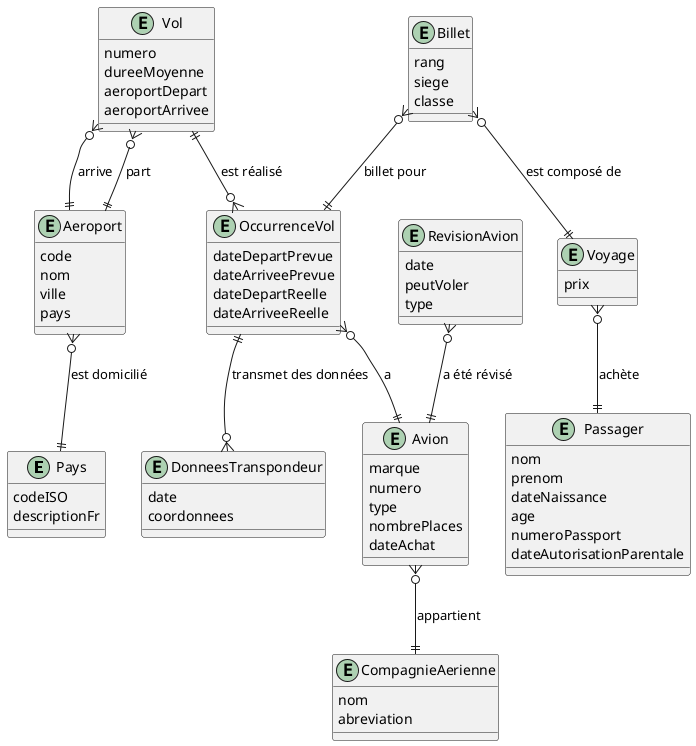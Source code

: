 @startuml erd_airline_reservation_logique

entity Pays {
    codeISO
    descriptionFr
}

entity Aeroport {
    code
    nom
    ville
    pays
}

entity OccurrenceVol {
    dateDepartPrevue
    dateArriveePrevue
    dateDepartReelle
    dateArriveeReelle
}

entity Vol {
    numero
    dureeMoyenne
    aeroportDepart
    aeroportArrivee
}

entity DonneesTranspondeur {
    date
    coordonnees
}

entity Avion {
    marque
    numero
    type
    nombrePlaces
    dateAchat
}

entity RevisionAvion {
    date
    peutVoler
    type 
    ' https://fr.wikipedia.org/wiki/Visites_de_maintenance_des_avions
    ' A : / mois ou 500h de vol
    ' C : 
}

entity CompagnieAerienne {
    nom
    abreviation
}

entity Voyage {
    prix
}

entity Billet {
    rang
    siege
    classe
}

entity Passager {
    nom
    prenom
    dateNaissance
    age
    numeroPassport
    dateAutorisationParentale
}

Vol }o--|| Aeroport: arrive
Vol }o--|| Aeroport: part
'Vol }o--|| Avion: a
Vol ||--o{ OccurrenceVol: est réalisé

Avion }o--|| CompagnieAerienne: appartient

Billet }o--|| Voyage: est composé de
Billet }o--|| OccurrenceVol: billet pour

Voyage }o--|| Passager: achète

Aeroport }o--|| Pays: est domicilié

OccurrenceVol ||--o{ DonneesTranspondeur: transmet des données
OccurrenceVol }o--|| Avion: a


RevisionAvion }o--|| Avion: a été révisé

@enduml
